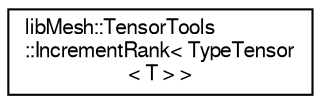 digraph "Graphical Class Hierarchy"
{
  edge [fontname="FreeSans",fontsize="10",labelfontname="FreeSans",labelfontsize="10"];
  node [fontname="FreeSans",fontsize="10",shape=record];
  rankdir="LR";
  Node1 [label="libMesh::TensorTools\l::IncrementRank\< TypeTensor\l\< T \> \>",height=0.2,width=0.4,color="black", fillcolor="white", style="filled",URL="$structlibMesh_1_1TensorTools_1_1IncrementRank_3_01TypeTensor_3_01T_01_4_01_4.html"];
}
